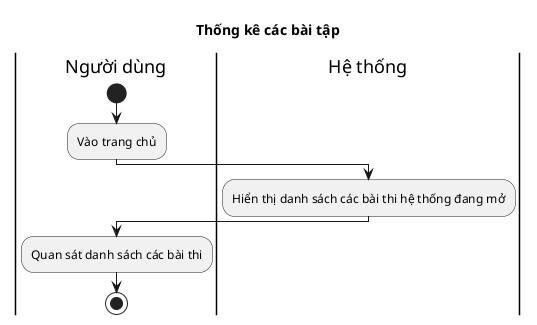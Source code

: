 @startuml
title Thống kê các bài tập

|Người dùng|
start
:Vào trang chủ;
|Hệ thống|
:Hiển thị danh sách các bài thi hệ thống đang mở;
|Người dùng|
:Quan sát danh sách các bài thi;
stop
@enduml
